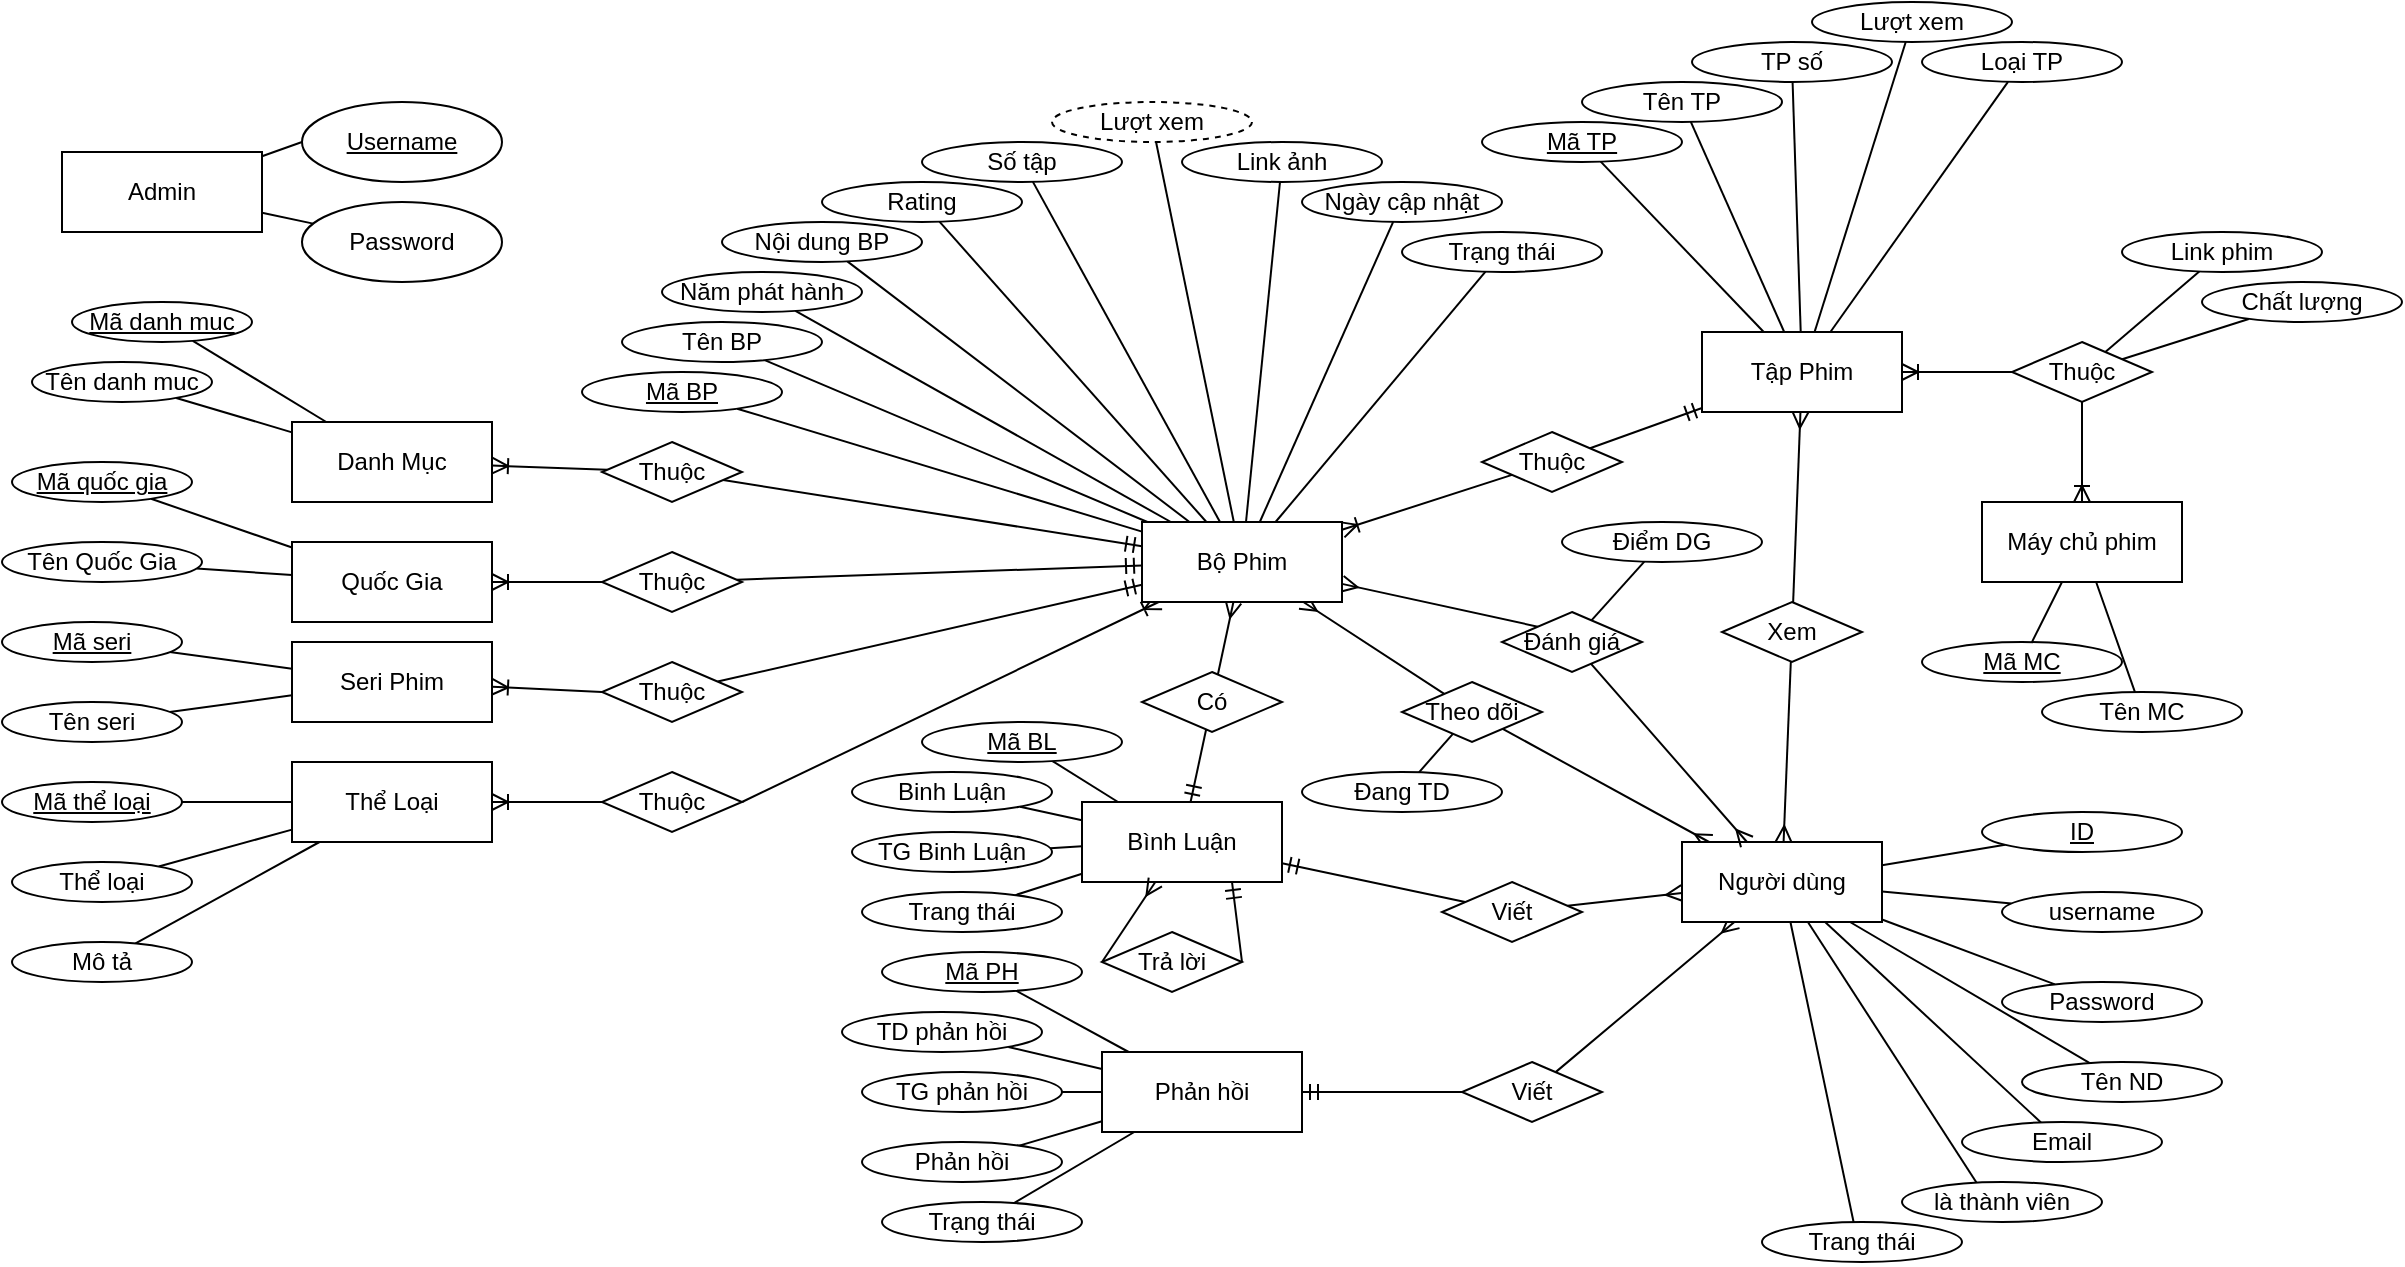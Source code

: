<mxfile version="14.5.1" type="device" pages="2"><diagram id="paGK_q7zutMnSMT88tLL" name="ERD_QLPhim"><mxGraphModel dx="1024" dy="3884" grid="1" gridSize="10" guides="1" tooltips="1" connect="1" arrows="1" fold="1" page="1" pageScale="1" pageWidth="4681" pageHeight="3300" math="0" shadow="0"><root><mxCell id="0"/><mxCell id="1" parent="0"/><mxCell id="qsG_u2oyhlJFjkE9FWIs-21" style="edgeStyle=none;rounded=0;orthogonalLoop=1;jettySize=auto;html=1;entryX=1;entryY=0.5;entryDx=0;entryDy=0;startArrow=ERoneToMany;startFill=0;endArrow=none;endFill=0;" parent="1" source="qsG_u2oyhlJFjkE9FWIs-1" target="qsG_u2oyhlJFjkE9FWIs-13" edge="1"><mxGeometry relative="1" as="geometry"/></mxCell><mxCell id="qsG_u2oyhlJFjkE9FWIs-24" style="edgeStyle=none;rounded=0;orthogonalLoop=1;jettySize=auto;html=1;startArrow=ERoneToMany;startFill=0;endArrow=none;endFill=0;" parent="1" source="qsG_u2oyhlJFjkE9FWIs-1" target="qsG_u2oyhlJFjkE9FWIs-22" edge="1"><mxGeometry relative="1" as="geometry"/></mxCell><mxCell id="qsG_u2oyhlJFjkE9FWIs-35" style="edgeStyle=none;rounded=0;orthogonalLoop=1;jettySize=auto;html=1;entryX=0.429;entryY=0.333;entryDx=0;entryDy=0;entryPerimeter=0;startArrow=ERmany;startFill=0;endArrow=none;endFill=0;" parent="1" source="qsG_u2oyhlJFjkE9FWIs-1" target="qsG_u2oyhlJFjkE9FWIs-28" edge="1"><mxGeometry relative="1" as="geometry"/></mxCell><mxCell id="qsG_u2oyhlJFjkE9FWIs-37" style="edgeStyle=none;rounded=0;orthogonalLoop=1;jettySize=auto;html=1;startArrow=ERmany;startFill=0;endArrow=none;endFill=0;" parent="1" source="qsG_u2oyhlJFjkE9FWIs-1" target="qsG_u2oyhlJFjkE9FWIs-30" edge="1"><mxGeometry relative="1" as="geometry"/></mxCell><mxCell id="qsG_u2oyhlJFjkE9FWIs-39" style="edgeStyle=none;rounded=0;orthogonalLoop=1;jettySize=auto;html=1;startArrow=ERmany;startFill=0;endArrow=none;endFill=0;" parent="1" source="qsG_u2oyhlJFjkE9FWIs-1" target="qsG_u2oyhlJFjkE9FWIs-31" edge="1"><mxGeometry relative="1" as="geometry"/></mxCell><mxCell id="qsG_u2oyhlJFjkE9FWIs-1" value="Bộ Phim" style="whiteSpace=wrap;html=1;align=center;" parent="1" vertex="1"><mxGeometry x="600" y="160" width="100" height="40" as="geometry"/></mxCell><mxCell id="qsG_u2oyhlJFjkE9FWIs-14" style="rounded=0;orthogonalLoop=1;jettySize=auto;html=1;startArrow=ERoneToMany;startFill=0;endArrow=none;endFill=0;" parent="1" source="qsG_u2oyhlJFjkE9FWIs-2" target="qsG_u2oyhlJFjkE9FWIs-10" edge="1"><mxGeometry relative="1" as="geometry"/></mxCell><mxCell id="qsG_u2oyhlJFjkE9FWIs-2" value="Danh Mục" style="whiteSpace=wrap;html=1;align=center;" parent="1" vertex="1"><mxGeometry x="175" y="110" width="100" height="40" as="geometry"/></mxCell><mxCell id="qsG_u2oyhlJFjkE9FWIs-18" style="edgeStyle=none;rounded=0;orthogonalLoop=1;jettySize=auto;html=1;entryX=0;entryY=0.5;entryDx=0;entryDy=0;endArrow=none;endFill=0;startArrow=ERoneToMany;startFill=0;" parent="1" source="qsG_u2oyhlJFjkE9FWIs-3" target="qsG_u2oyhlJFjkE9FWIs-12" edge="1"><mxGeometry relative="1" as="geometry"/></mxCell><mxCell id="qsG_u2oyhlJFjkE9FWIs-3" value="Seri Phim" style="whiteSpace=wrap;html=1;align=center;" parent="1" vertex="1"><mxGeometry x="175" y="220" width="100" height="40" as="geometry"/></mxCell><mxCell id="qsG_u2oyhlJFjkE9FWIs-16" style="edgeStyle=orthogonalEdgeStyle;rounded=0;orthogonalLoop=1;jettySize=auto;html=1;startArrow=ERoneToMany;startFill=0;endArrow=none;endFill=0;" parent="1" source="qsG_u2oyhlJFjkE9FWIs-4" target="qsG_u2oyhlJFjkE9FWIs-11" edge="1"><mxGeometry relative="1" as="geometry"/></mxCell><mxCell id="qsG_u2oyhlJFjkE9FWIs-4" value="Quốc Gia" style="whiteSpace=wrap;html=1;align=center;" parent="1" vertex="1"><mxGeometry x="175" y="170" width="100" height="40" as="geometry"/></mxCell><mxCell id="qsG_u2oyhlJFjkE9FWIs-20" style="edgeStyle=none;rounded=0;orthogonalLoop=1;jettySize=auto;html=1;startArrow=ERoneToMany;startFill=0;endArrow=none;endFill=0;" parent="1" source="qsG_u2oyhlJFjkE9FWIs-5" target="qsG_u2oyhlJFjkE9FWIs-13" edge="1"><mxGeometry relative="1" as="geometry"/></mxCell><mxCell id="qsG_u2oyhlJFjkE9FWIs-5" value="Thể Loại" style="whiteSpace=wrap;html=1;align=center;" parent="1" vertex="1"><mxGeometry x="175" y="280" width="100" height="40" as="geometry"/></mxCell><mxCell id="qsG_u2oyhlJFjkE9FWIs-26" style="edgeStyle=none;rounded=0;orthogonalLoop=1;jettySize=auto;html=1;startArrow=ERmandOne;startFill=0;endArrow=none;endFill=0;" parent="1" source="qsG_u2oyhlJFjkE9FWIs-6" target="qsG_u2oyhlJFjkE9FWIs-22" edge="1"><mxGeometry relative="1" as="geometry"/></mxCell><mxCell id="qsG_u2oyhlJFjkE9FWIs-43" style="edgeStyle=none;rounded=0;orthogonalLoop=1;jettySize=auto;html=1;startArrow=ERmany;startFill=0;endArrow=none;endFill=0;" parent="1" source="qsG_u2oyhlJFjkE9FWIs-6" target="qsG_u2oyhlJFjkE9FWIs-27" edge="1"><mxGeometry relative="1" as="geometry"/></mxCell><mxCell id="qsG_u2oyhlJFjkE9FWIs-51" style="edgeStyle=none;rounded=0;orthogonalLoop=1;jettySize=auto;html=1;startArrow=ERoneToMany;startFill=0;endArrow=none;endFill=0;" parent="1" source="qsG_u2oyhlJFjkE9FWIs-6" target="qsG_u2oyhlJFjkE9FWIs-50" edge="1"><mxGeometry relative="1" as="geometry"/></mxCell><mxCell id="qsG_u2oyhlJFjkE9FWIs-6" value="Tập Phim" style="whiteSpace=wrap;html=1;align=center;" parent="1" vertex="1"><mxGeometry x="880" y="65" width="100" height="40" as="geometry"/></mxCell><mxCell id="qsG_u2oyhlJFjkE9FWIs-40" style="edgeStyle=none;rounded=0;orthogonalLoop=1;jettySize=auto;html=1;startArrow=ERmandOne;startFill=0;endArrow=none;endFill=0;" parent="1" source="qsG_u2oyhlJFjkE9FWIs-7" target="qsG_u2oyhlJFjkE9FWIs-31" edge="1"><mxGeometry relative="1" as="geometry"/></mxCell><mxCell id="qsG_u2oyhlJFjkE9FWIs-41" style="edgeStyle=none;rounded=0;orthogonalLoop=1;jettySize=auto;html=1;startArrow=ERmandOne;startFill=0;endArrow=none;endFill=0;" parent="1" source="qsG_u2oyhlJFjkE9FWIs-7" target="qsG_u2oyhlJFjkE9FWIs-33" edge="1"><mxGeometry relative="1" as="geometry"/></mxCell><mxCell id="la-0uta222dmOzt6pPAX-45" style="edgeStyle=none;rounded=0;orthogonalLoop=1;jettySize=auto;html=1;entryX=1;entryY=0.5;entryDx=0;entryDy=0;startArrow=ERmandOne;startFill=0;endArrow=none;endFill=0;exitX=0.75;exitY=1;exitDx=0;exitDy=0;" parent="1" source="qsG_u2oyhlJFjkE9FWIs-7" target="la-0uta222dmOzt6pPAX-44" edge="1"><mxGeometry relative="1" as="geometry"/></mxCell><mxCell id="qsG_u2oyhlJFjkE9FWIs-7" value="Bình Luận" style="whiteSpace=wrap;html=1;align=center;" parent="1" vertex="1"><mxGeometry x="570" y="300" width="100" height="40" as="geometry"/></mxCell><mxCell id="qsG_u2oyhlJFjkE9FWIs-38" style="edgeStyle=none;rounded=0;orthogonalLoop=1;jettySize=auto;html=1;startArrow=ERmany;startFill=0;endArrow=none;endFill=0;" parent="1" source="qsG_u2oyhlJFjkE9FWIs-8" target="qsG_u2oyhlJFjkE9FWIs-30" edge="1"><mxGeometry relative="1" as="geometry"/></mxCell><mxCell id="qsG_u2oyhlJFjkE9FWIs-42" style="edgeStyle=none;rounded=0;orthogonalLoop=1;jettySize=auto;html=1;startArrow=ERmany;startFill=0;endArrow=none;endFill=0;" parent="1" source="qsG_u2oyhlJFjkE9FWIs-8" target="qsG_u2oyhlJFjkE9FWIs-33" edge="1"><mxGeometry relative="1" as="geometry"/></mxCell><mxCell id="qsG_u2oyhlJFjkE9FWIs-44" style="edgeStyle=none;rounded=0;orthogonalLoop=1;jettySize=auto;html=1;startArrow=ERmany;startFill=0;endArrow=none;endFill=0;" parent="1" source="qsG_u2oyhlJFjkE9FWIs-8" target="qsG_u2oyhlJFjkE9FWIs-27" edge="1"><mxGeometry relative="1" as="geometry"/></mxCell><mxCell id="qsG_u2oyhlJFjkE9FWIs-46" style="edgeStyle=none;rounded=0;orthogonalLoop=1;jettySize=auto;html=1;startArrow=ERmany;startFill=0;endArrow=none;endFill=0;" parent="1" source="qsG_u2oyhlJFjkE9FWIs-8" target="qsG_u2oyhlJFjkE9FWIs-34" edge="1"><mxGeometry relative="1" as="geometry"/></mxCell><mxCell id="la-0uta222dmOzt6pPAX-51" style="edgeStyle=none;rounded=0;orthogonalLoop=1;jettySize=auto;html=1;startArrow=none;startFill=0;endArrow=none;endFill=0;" parent="1" source="qsG_u2oyhlJFjkE9FWIs-8" target="la-0uta222dmOzt6pPAX-28" edge="1"><mxGeometry relative="1" as="geometry"/></mxCell><mxCell id="la-0uta222dmOzt6pPAX-52" style="edgeStyle=none;rounded=0;orthogonalLoop=1;jettySize=auto;html=1;startArrow=none;startFill=0;endArrow=none;endFill=0;" parent="1" source="qsG_u2oyhlJFjkE9FWIs-8" target="la-0uta222dmOzt6pPAX-29" edge="1"><mxGeometry relative="1" as="geometry"/></mxCell><mxCell id="la-0uta222dmOzt6pPAX-53" style="edgeStyle=none;rounded=0;orthogonalLoop=1;jettySize=auto;html=1;startArrow=none;startFill=0;endArrow=none;endFill=0;" parent="1" source="qsG_u2oyhlJFjkE9FWIs-8" target="la-0uta222dmOzt6pPAX-30" edge="1"><mxGeometry relative="1" as="geometry"/></mxCell><mxCell id="la-0uta222dmOzt6pPAX-54" style="edgeStyle=none;rounded=0;orthogonalLoop=1;jettySize=auto;html=1;startArrow=none;startFill=0;endArrow=none;endFill=0;" parent="1" source="qsG_u2oyhlJFjkE9FWIs-8" target="la-0uta222dmOzt6pPAX-31" edge="1"><mxGeometry relative="1" as="geometry"/></mxCell><mxCell id="la-0uta222dmOzt6pPAX-55" style="edgeStyle=none;rounded=0;orthogonalLoop=1;jettySize=auto;html=1;startArrow=none;startFill=0;endArrow=none;endFill=0;" parent="1" source="qsG_u2oyhlJFjkE9FWIs-8" target="la-0uta222dmOzt6pPAX-50" edge="1"><mxGeometry relative="1" as="geometry"/></mxCell><mxCell id="G12XbNqysttbor9E1mR5-10" style="edgeStyle=none;rounded=0;orthogonalLoop=1;jettySize=auto;html=1;entryX=0.5;entryY=1;entryDx=0;entryDy=0;endArrow=none;endFill=0;" parent="1" source="qsG_u2oyhlJFjkE9FWIs-8" target="G12XbNqysttbor9E1mR5-9" edge="1"><mxGeometry relative="1" as="geometry"/></mxCell><mxCell id="G12XbNqysttbor9E1mR5-20" style="edgeStyle=none;rounded=0;orthogonalLoop=1;jettySize=auto;html=1;entryX=0.5;entryY=1;entryDx=0;entryDy=0;endArrow=none;endFill=0;" parent="1" source="qsG_u2oyhlJFjkE9FWIs-8" target="G12XbNqysttbor9E1mR5-19" edge="1"><mxGeometry relative="1" as="geometry"/></mxCell><mxCell id="qsG_u2oyhlJFjkE9FWIs-8" value="Người dùng" style="whiteSpace=wrap;html=1;align=center;" parent="1" vertex="1"><mxGeometry x="870" y="320" width="100" height="40" as="geometry"/></mxCell><mxCell id="qsG_u2oyhlJFjkE9FWIs-47" style="edgeStyle=none;rounded=0;orthogonalLoop=1;jettySize=auto;html=1;startArrow=ERmandOne;startFill=0;endArrow=none;endFill=0;" parent="1" source="qsG_u2oyhlJFjkE9FWIs-9" target="qsG_u2oyhlJFjkE9FWIs-34" edge="1"><mxGeometry relative="1" as="geometry"/></mxCell><mxCell id="qsG_u2oyhlJFjkE9FWIs-9" value="Phản hồi" style="whiteSpace=wrap;html=1;align=center;" parent="1" vertex="1"><mxGeometry x="580" y="425" width="100" height="40" as="geometry"/></mxCell><mxCell id="qsG_u2oyhlJFjkE9FWIs-15" style="rounded=0;orthogonalLoop=1;jettySize=auto;html=1;startArrow=none;startFill=0;endArrow=ERmandOne;endFill=0;" parent="1" source="qsG_u2oyhlJFjkE9FWIs-10" target="qsG_u2oyhlJFjkE9FWIs-1" edge="1"><mxGeometry relative="1" as="geometry"/></mxCell><mxCell id="qsG_u2oyhlJFjkE9FWIs-10" value="Thuộc" style="shape=rhombus;perimeter=rhombusPerimeter;whiteSpace=wrap;html=1;align=center;" parent="1" vertex="1"><mxGeometry x="330" y="120" width="70" height="30" as="geometry"/></mxCell><mxCell id="qsG_u2oyhlJFjkE9FWIs-17" style="rounded=0;orthogonalLoop=1;jettySize=auto;html=1;endArrow=ERmandOne;endFill=0;" parent="1" source="qsG_u2oyhlJFjkE9FWIs-11" target="qsG_u2oyhlJFjkE9FWIs-1" edge="1"><mxGeometry relative="1" as="geometry"/></mxCell><mxCell id="qsG_u2oyhlJFjkE9FWIs-11" value="Thuộc" style="shape=rhombus;perimeter=rhombusPerimeter;whiteSpace=wrap;html=1;align=center;" parent="1" vertex="1"><mxGeometry x="330" y="175" width="70" height="30" as="geometry"/></mxCell><mxCell id="qsG_u2oyhlJFjkE9FWIs-19" style="edgeStyle=none;rounded=0;orthogonalLoop=1;jettySize=auto;html=1;endArrow=ERmandOne;endFill=0;" parent="1" source="qsG_u2oyhlJFjkE9FWIs-12" target="qsG_u2oyhlJFjkE9FWIs-1" edge="1"><mxGeometry relative="1" as="geometry"/></mxCell><mxCell id="qsG_u2oyhlJFjkE9FWIs-12" value="Thuộc" style="shape=rhombus;perimeter=rhombusPerimeter;whiteSpace=wrap;html=1;align=center;" parent="1" vertex="1"><mxGeometry x="330" y="230" width="70" height="30" as="geometry"/></mxCell><mxCell id="qsG_u2oyhlJFjkE9FWIs-13" value="Thuộc" style="shape=rhombus;perimeter=rhombusPerimeter;whiteSpace=wrap;html=1;align=center;" parent="1" vertex="1"><mxGeometry x="330" y="285" width="70" height="30" as="geometry"/></mxCell><mxCell id="qsG_u2oyhlJFjkE9FWIs-22" value="Thuộc" style="shape=rhombus;perimeter=rhombusPerimeter;whiteSpace=wrap;html=1;align=center;" parent="1" vertex="1"><mxGeometry x="770" y="115" width="70" height="30" as="geometry"/></mxCell><mxCell id="qsG_u2oyhlJFjkE9FWIs-23" style="edgeStyle=none;rounded=0;orthogonalLoop=1;jettySize=auto;html=1;entryX=0;entryY=0;entryDx=0;entryDy=0;startArrow=ERoneToMany;startFill=0;endArrow=none;endFill=0;" parent="1" source="qsG_u2oyhlJFjkE9FWIs-22" target="qsG_u2oyhlJFjkE9FWIs-22" edge="1"><mxGeometry relative="1" as="geometry"/></mxCell><mxCell id="qsG_u2oyhlJFjkE9FWIs-25" style="edgeStyle=none;rounded=0;orthogonalLoop=1;jettySize=auto;html=1;entryX=1;entryY=0.5;entryDx=0;entryDy=0;startArrow=ERoneToMany;startFill=0;endArrow=none;endFill=0;" parent="1" source="qsG_u2oyhlJFjkE9FWIs-22" target="qsG_u2oyhlJFjkE9FWIs-22" edge="1"><mxGeometry relative="1" as="geometry"/></mxCell><mxCell id="qsG_u2oyhlJFjkE9FWIs-27" value="Xem" style="shape=rhombus;perimeter=rhombusPerimeter;whiteSpace=wrap;html=1;align=center;" parent="1" vertex="1"><mxGeometry x="890" y="200" width="70" height="30" as="geometry"/></mxCell><mxCell id="la-0uta222dmOzt6pPAX-19" style="edgeStyle=none;rounded=0;orthogonalLoop=1;jettySize=auto;html=1;endArrow=ERmany;endFill=0;startArrow=none;startFill=0;" parent="1" source="qsG_u2oyhlJFjkE9FWIs-28" target="qsG_u2oyhlJFjkE9FWIs-8" edge="1"><mxGeometry relative="1" as="geometry"/></mxCell><mxCell id="qsG_u2oyhlJFjkE9FWIs-28" value="Đánh giá" style="shape=rhombus;perimeter=rhombusPerimeter;whiteSpace=wrap;html=1;align=center;" parent="1" vertex="1"><mxGeometry x="780" y="205" width="70" height="30" as="geometry"/></mxCell><mxCell id="qsG_u2oyhlJFjkE9FWIs-30" value="Theo dõi" style="shape=rhombus;perimeter=rhombusPerimeter;whiteSpace=wrap;html=1;align=center;" parent="1" vertex="1"><mxGeometry x="730" y="240" width="70" height="30" as="geometry"/></mxCell><mxCell id="qsG_u2oyhlJFjkE9FWIs-31" value="Có" style="shape=rhombus;perimeter=rhombusPerimeter;whiteSpace=wrap;html=1;align=center;" parent="1" vertex="1"><mxGeometry x="600" y="235" width="70" height="30" as="geometry"/></mxCell><mxCell id="qsG_u2oyhlJFjkE9FWIs-33" value="Viết" style="shape=rhombus;perimeter=rhombusPerimeter;whiteSpace=wrap;html=1;align=center;" parent="1" vertex="1"><mxGeometry x="750" y="340" width="70" height="30" as="geometry"/></mxCell><mxCell id="qsG_u2oyhlJFjkE9FWIs-34" value="Viết" style="shape=rhombus;perimeter=rhombusPerimeter;whiteSpace=wrap;html=1;align=center;" parent="1" vertex="1"><mxGeometry x="760" y="430" width="70" height="30" as="geometry"/></mxCell><mxCell id="la-0uta222dmOzt6pPAX-1" style="rounded=0;orthogonalLoop=1;jettySize=auto;html=1;endArrow=none;endFill=0;" parent="1" source="qsG_u2oyhlJFjkE9FWIs-48" target="qsG_u2oyhlJFjkE9FWIs-2" edge="1"><mxGeometry relative="1" as="geometry"/></mxCell><mxCell id="qsG_u2oyhlJFjkE9FWIs-48" value="Mã danh muc" style="ellipse;whiteSpace=wrap;html=1;align=center;fontStyle=4" parent="1" vertex="1"><mxGeometry x="65" y="50" width="90" height="20" as="geometry"/></mxCell><mxCell id="qsG_u2oyhlJFjkE9FWIs-52" style="edgeStyle=none;rounded=0;orthogonalLoop=1;jettySize=auto;html=1;startArrow=ERoneToMany;startFill=0;endArrow=none;endFill=0;" parent="1" source="qsG_u2oyhlJFjkE9FWIs-49" target="qsG_u2oyhlJFjkE9FWIs-50" edge="1"><mxGeometry relative="1" as="geometry"/></mxCell><mxCell id="la-0uta222dmOzt6pPAX-59" style="edgeStyle=none;rounded=0;orthogonalLoop=1;jettySize=auto;html=1;startArrow=none;startFill=0;endArrow=none;endFill=0;" parent="1" source="qsG_u2oyhlJFjkE9FWIs-49" target="la-0uta222dmOzt6pPAX-35" edge="1"><mxGeometry relative="1" as="geometry"/></mxCell><mxCell id="la-0uta222dmOzt6pPAX-60" style="edgeStyle=none;rounded=0;orthogonalLoop=1;jettySize=auto;html=1;startArrow=none;startFill=0;endArrow=none;endFill=0;" parent="1" source="qsG_u2oyhlJFjkE9FWIs-49" target="la-0uta222dmOzt6pPAX-36" edge="1"><mxGeometry relative="1" as="geometry"/></mxCell><mxCell id="qsG_u2oyhlJFjkE9FWIs-49" value="Máy chủ phim" style="whiteSpace=wrap;html=1;align=center;" parent="1" vertex="1"><mxGeometry x="1020" y="150" width="100" height="40" as="geometry"/></mxCell><mxCell id="la-0uta222dmOzt6pPAX-57" style="edgeStyle=none;rounded=0;orthogonalLoop=1;jettySize=auto;html=1;startArrow=none;startFill=0;endArrow=none;endFill=0;" parent="1" source="qsG_u2oyhlJFjkE9FWIs-50" target="la-0uta222dmOzt6pPAX-56" edge="1"><mxGeometry relative="1" as="geometry"/></mxCell><mxCell id="la-0uta222dmOzt6pPAX-58" style="edgeStyle=none;rounded=0;orthogonalLoop=1;jettySize=auto;html=1;startArrow=none;startFill=0;endArrow=none;endFill=0;" parent="1" source="qsG_u2oyhlJFjkE9FWIs-50" target="la-0uta222dmOzt6pPAX-37" edge="1"><mxGeometry relative="1" as="geometry"/></mxCell><mxCell id="qsG_u2oyhlJFjkE9FWIs-50" value="Thuộc" style="shape=rhombus;perimeter=rhombusPerimeter;whiteSpace=wrap;html=1;align=center;" parent="1" vertex="1"><mxGeometry x="1035" y="70" width="70" height="30" as="geometry"/></mxCell><mxCell id="la-0uta222dmOzt6pPAX-3" style="edgeStyle=none;rounded=0;orthogonalLoop=1;jettySize=auto;html=1;endArrow=none;endFill=0;" parent="1" source="la-0uta222dmOzt6pPAX-2" target="qsG_u2oyhlJFjkE9FWIs-2" edge="1"><mxGeometry relative="1" as="geometry"/></mxCell><mxCell id="la-0uta222dmOzt6pPAX-2" value="Tên danh muc" style="ellipse;whiteSpace=wrap;html=1;align=center;" parent="1" vertex="1"><mxGeometry x="45" y="80" width="90" height="20" as="geometry"/></mxCell><mxCell id="la-0uta222dmOzt6pPAX-5" style="edgeStyle=none;rounded=0;orthogonalLoop=1;jettySize=auto;html=1;endArrow=none;endFill=0;" parent="1" source="la-0uta222dmOzt6pPAX-4" target="qsG_u2oyhlJFjkE9FWIs-4" edge="1"><mxGeometry relative="1" as="geometry"/></mxCell><mxCell id="la-0uta222dmOzt6pPAX-4" value="Mã quốc gia" style="ellipse;whiteSpace=wrap;html=1;align=center;fontStyle=4" parent="1" vertex="1"><mxGeometry x="35" y="130" width="90" height="20" as="geometry"/></mxCell><mxCell id="la-0uta222dmOzt6pPAX-8" style="edgeStyle=none;rounded=0;orthogonalLoop=1;jettySize=auto;html=1;endArrow=none;endFill=0;" parent="1" source="la-0uta222dmOzt6pPAX-7" target="qsG_u2oyhlJFjkE9FWIs-4" edge="1"><mxGeometry relative="1" as="geometry"/></mxCell><mxCell id="la-0uta222dmOzt6pPAX-7" value="Tên Quốc Gia" style="ellipse;whiteSpace=wrap;html=1;align=center;" parent="1" vertex="1"><mxGeometry x="30" y="170" width="100" height="20" as="geometry"/></mxCell><mxCell id="la-0uta222dmOzt6pPAX-10" style="edgeStyle=none;rounded=0;orthogonalLoop=1;jettySize=auto;html=1;endArrow=none;endFill=0;" parent="1" source="la-0uta222dmOzt6pPAX-9" target="qsG_u2oyhlJFjkE9FWIs-3" edge="1"><mxGeometry relative="1" as="geometry"/></mxCell><mxCell id="la-0uta222dmOzt6pPAX-9" value="Mã seri" style="ellipse;whiteSpace=wrap;html=1;align=center;fontStyle=4" parent="1" vertex="1"><mxGeometry x="30" y="210" width="90" height="20" as="geometry"/></mxCell><mxCell id="la-0uta222dmOzt6pPAX-12" style="edgeStyle=none;rounded=0;orthogonalLoop=1;jettySize=auto;html=1;endArrow=none;endFill=0;" parent="1" source="la-0uta222dmOzt6pPAX-11" target="qsG_u2oyhlJFjkE9FWIs-3" edge="1"><mxGeometry relative="1" as="geometry"/></mxCell><mxCell id="la-0uta222dmOzt6pPAX-11" value="Tên seri" style="ellipse;whiteSpace=wrap;html=1;align=center;" parent="1" vertex="1"><mxGeometry x="30" y="250" width="90" height="20" as="geometry"/></mxCell><mxCell id="la-0uta222dmOzt6pPAX-14" style="edgeStyle=none;rounded=0;orthogonalLoop=1;jettySize=auto;html=1;endArrow=none;endFill=0;" parent="1" source="la-0uta222dmOzt6pPAX-13" target="qsG_u2oyhlJFjkE9FWIs-5" edge="1"><mxGeometry relative="1" as="geometry"/></mxCell><mxCell id="la-0uta222dmOzt6pPAX-13" value="Mã thể loại" style="ellipse;whiteSpace=wrap;html=1;align=center;fontStyle=4" parent="1" vertex="1"><mxGeometry x="30" y="290" width="90" height="20" as="geometry"/></mxCell><mxCell id="la-0uta222dmOzt6pPAX-17" style="edgeStyle=none;rounded=0;orthogonalLoop=1;jettySize=auto;html=1;endArrow=none;endFill=0;" parent="1" source="la-0uta222dmOzt6pPAX-15" target="qsG_u2oyhlJFjkE9FWIs-5" edge="1"><mxGeometry relative="1" as="geometry"/></mxCell><mxCell id="la-0uta222dmOzt6pPAX-15" value="Thể loại" style="ellipse;whiteSpace=wrap;html=1;align=center;" parent="1" vertex="1"><mxGeometry x="35" y="330" width="90" height="20" as="geometry"/></mxCell><mxCell id="la-0uta222dmOzt6pPAX-18" style="edgeStyle=none;rounded=0;orthogonalLoop=1;jettySize=auto;html=1;endArrow=none;endFill=0;" parent="1" source="la-0uta222dmOzt6pPAX-16" target="qsG_u2oyhlJFjkE9FWIs-5" edge="1"><mxGeometry relative="1" as="geometry"/></mxCell><mxCell id="la-0uta222dmOzt6pPAX-16" value="Mô tả" style="ellipse;whiteSpace=wrap;html=1;align=center;" parent="1" vertex="1"><mxGeometry x="35" y="370" width="90" height="20" as="geometry"/></mxCell><mxCell id="la-0uta222dmOzt6pPAX-21" style="edgeStyle=none;rounded=0;orthogonalLoop=1;jettySize=auto;html=1;startArrow=none;startFill=0;endArrow=none;endFill=0;" parent="1" source="la-0uta222dmOzt6pPAX-20" target="qsG_u2oyhlJFjkE9FWIs-28" edge="1"><mxGeometry relative="1" as="geometry"/></mxCell><mxCell id="la-0uta222dmOzt6pPAX-20" value="Điểm DG" style="ellipse;whiteSpace=wrap;html=1;align=center;" parent="1" vertex="1"><mxGeometry x="810" y="160" width="100" height="20" as="geometry"/></mxCell><mxCell id="la-0uta222dmOzt6pPAX-23" style="edgeStyle=none;rounded=0;orthogonalLoop=1;jettySize=auto;html=1;startArrow=none;startFill=0;endArrow=none;endFill=0;" parent="1" source="la-0uta222dmOzt6pPAX-22" target="qsG_u2oyhlJFjkE9FWIs-30" edge="1"><mxGeometry relative="1" as="geometry"/></mxCell><mxCell id="la-0uta222dmOzt6pPAX-22" value="Đang TD" style="ellipse;whiteSpace=wrap;html=1;align=center;" parent="1" vertex="1"><mxGeometry x="680" y="285" width="100" height="20" as="geometry"/></mxCell><mxCell id="la-0uta222dmOzt6pPAX-42" style="edgeStyle=none;rounded=0;orthogonalLoop=1;jettySize=auto;html=1;startArrow=none;startFill=0;endArrow=none;endFill=0;" parent="1" source="la-0uta222dmOzt6pPAX-24" target="qsG_u2oyhlJFjkE9FWIs-7" edge="1"><mxGeometry relative="1" as="geometry"/></mxCell><mxCell id="la-0uta222dmOzt6pPAX-24" value="Mã BL" style="ellipse;whiteSpace=wrap;html=1;align=center;fontStyle=4" parent="1" vertex="1"><mxGeometry x="490" y="260" width="100" height="20" as="geometry"/></mxCell><mxCell id="la-0uta222dmOzt6pPAX-43" style="edgeStyle=none;rounded=0;orthogonalLoop=1;jettySize=auto;html=1;startArrow=none;startFill=0;endArrow=none;endFill=0;" parent="1" source="la-0uta222dmOzt6pPAX-25" target="qsG_u2oyhlJFjkE9FWIs-7" edge="1"><mxGeometry relative="1" as="geometry"/></mxCell><mxCell id="la-0uta222dmOzt6pPAX-25" value="Binh Luận" style="ellipse;whiteSpace=wrap;html=1;align=center;" parent="1" vertex="1"><mxGeometry x="455" y="285" width="100" height="20" as="geometry"/></mxCell><mxCell id="la-0uta222dmOzt6pPAX-48" style="edgeStyle=none;rounded=0;orthogonalLoop=1;jettySize=auto;html=1;startArrow=none;startFill=0;endArrow=none;endFill=0;" parent="1" source="la-0uta222dmOzt6pPAX-26" target="qsG_u2oyhlJFjkE9FWIs-9" edge="1"><mxGeometry relative="1" as="geometry"/></mxCell><mxCell id="la-0uta222dmOzt6pPAX-26" value="Mã PH" style="ellipse;whiteSpace=wrap;html=1;align=center;fontStyle=4" parent="1" vertex="1"><mxGeometry x="470" y="375" width="100" height="20" as="geometry"/></mxCell><mxCell id="la-0uta222dmOzt6pPAX-49" style="edgeStyle=none;rounded=0;orthogonalLoop=1;jettySize=auto;html=1;startArrow=none;startFill=0;endArrow=none;endFill=0;" parent="1" source="la-0uta222dmOzt6pPAX-27" target="qsG_u2oyhlJFjkE9FWIs-9" edge="1"><mxGeometry relative="1" as="geometry"/></mxCell><mxCell id="la-0uta222dmOzt6pPAX-27" value="Phản hồi" style="ellipse;whiteSpace=wrap;html=1;align=center;" parent="1" vertex="1"><mxGeometry x="460" y="470" width="100" height="20" as="geometry"/></mxCell><mxCell id="la-0uta222dmOzt6pPAX-28" value="ID" style="ellipse;whiteSpace=wrap;html=1;align=center;fontStyle=4" parent="1" vertex="1"><mxGeometry x="1020" y="305" width="100" height="20" as="geometry"/></mxCell><mxCell id="la-0uta222dmOzt6pPAX-29" value="username" style="ellipse;whiteSpace=wrap;html=1;align=center;" parent="1" vertex="1"><mxGeometry x="1030" y="345" width="100" height="20" as="geometry"/></mxCell><mxCell id="la-0uta222dmOzt6pPAX-30" value="Password" style="ellipse;whiteSpace=wrap;html=1;align=center;" parent="1" vertex="1"><mxGeometry x="1030" y="390" width="100" height="20" as="geometry"/></mxCell><mxCell id="la-0uta222dmOzt6pPAX-31" value="Tên ND" style="ellipse;whiteSpace=wrap;html=1;align=center;" parent="1" vertex="1"><mxGeometry x="1040" y="430" width="100" height="20" as="geometry"/></mxCell><mxCell id="la-0uta222dmOzt6pPAX-61" style="edgeStyle=none;rounded=0;orthogonalLoop=1;jettySize=auto;html=1;startArrow=none;startFill=0;endArrow=none;endFill=0;" parent="1" source="la-0uta222dmOzt6pPAX-32" target="qsG_u2oyhlJFjkE9FWIs-6" edge="1"><mxGeometry relative="1" as="geometry"/></mxCell><mxCell id="la-0uta222dmOzt6pPAX-32" value="Mã TP" style="ellipse;whiteSpace=wrap;html=1;align=center;fontStyle=4" parent="1" vertex="1"><mxGeometry x="770" y="-40" width="100" height="20" as="geometry"/></mxCell><mxCell id="la-0uta222dmOzt6pPAX-62" style="edgeStyle=none;rounded=0;orthogonalLoop=1;jettySize=auto;html=1;startArrow=none;startFill=0;endArrow=none;endFill=0;" parent="1" source="la-0uta222dmOzt6pPAX-33" target="qsG_u2oyhlJFjkE9FWIs-6" edge="1"><mxGeometry relative="1" as="geometry"/></mxCell><mxCell id="la-0uta222dmOzt6pPAX-33" value="Tên TP" style="ellipse;whiteSpace=wrap;html=1;align=center;" parent="1" vertex="1"><mxGeometry x="820" y="-60" width="100" height="20" as="geometry"/></mxCell><mxCell id="la-0uta222dmOzt6pPAX-63" style="edgeStyle=none;rounded=0;orthogonalLoop=1;jettySize=auto;html=1;startArrow=none;startFill=0;endArrow=none;endFill=0;" parent="1" source="la-0uta222dmOzt6pPAX-34" target="qsG_u2oyhlJFjkE9FWIs-6" edge="1"><mxGeometry relative="1" as="geometry"/></mxCell><mxCell id="la-0uta222dmOzt6pPAX-34" value="TP số" style="ellipse;whiteSpace=wrap;html=1;align=center;" parent="1" vertex="1"><mxGeometry x="875" y="-80" width="100" height="20" as="geometry"/></mxCell><mxCell id="la-0uta222dmOzt6pPAX-35" value="Mã MC" style="ellipse;whiteSpace=wrap;html=1;align=center;fontStyle=4" parent="1" vertex="1"><mxGeometry x="990" y="220" width="100" height="20" as="geometry"/></mxCell><mxCell id="la-0uta222dmOzt6pPAX-36" value="Tên MC" style="ellipse;whiteSpace=wrap;html=1;align=center;" parent="1" vertex="1"><mxGeometry x="1050" y="245" width="100" height="20" as="geometry"/></mxCell><mxCell id="la-0uta222dmOzt6pPAX-37" value="Link phim" style="ellipse;whiteSpace=wrap;html=1;align=center;" parent="1" vertex="1"><mxGeometry x="1090" y="15" width="100" height="20" as="geometry"/></mxCell><mxCell id="la-0uta222dmOzt6pPAX-66" style="edgeStyle=none;rounded=0;orthogonalLoop=1;jettySize=auto;html=1;startArrow=none;startFill=0;endArrow=none;endFill=0;" parent="1" source="la-0uta222dmOzt6pPAX-38" target="qsG_u2oyhlJFjkE9FWIs-1" edge="1"><mxGeometry relative="1" as="geometry"/></mxCell><mxCell id="la-0uta222dmOzt6pPAX-38" value="Năm phát hành" style="ellipse;whiteSpace=wrap;html=1;align=center;" parent="1" vertex="1"><mxGeometry x="360" y="35" width="100" height="20" as="geometry"/></mxCell><mxCell id="la-0uta222dmOzt6pPAX-65" style="edgeStyle=none;rounded=0;orthogonalLoop=1;jettySize=auto;html=1;startArrow=none;startFill=0;endArrow=none;endFill=0;" parent="1" source="la-0uta222dmOzt6pPAX-39" target="qsG_u2oyhlJFjkE9FWIs-1" edge="1"><mxGeometry relative="1" as="geometry"/></mxCell><mxCell id="la-0uta222dmOzt6pPAX-39" value="Tên BP" style="ellipse;whiteSpace=wrap;html=1;align=center;" parent="1" vertex="1"><mxGeometry x="340" y="60" width="100" height="20" as="geometry"/></mxCell><mxCell id="la-0uta222dmOzt6pPAX-67" style="edgeStyle=none;rounded=0;orthogonalLoop=1;jettySize=auto;html=1;startArrow=none;startFill=0;endArrow=none;endFill=0;" parent="1" source="la-0uta222dmOzt6pPAX-40" target="qsG_u2oyhlJFjkE9FWIs-1" edge="1"><mxGeometry relative="1" as="geometry"/></mxCell><mxCell id="la-0uta222dmOzt6pPAX-40" value="Nội dung BP" style="ellipse;whiteSpace=wrap;html=1;align=center;" parent="1" vertex="1"><mxGeometry x="390" y="10" width="100" height="20" as="geometry"/></mxCell><mxCell id="la-0uta222dmOzt6pPAX-64" style="edgeStyle=none;rounded=0;orthogonalLoop=1;jettySize=auto;html=1;startArrow=none;startFill=0;endArrow=none;endFill=0;" parent="1" source="la-0uta222dmOzt6pPAX-41" target="qsG_u2oyhlJFjkE9FWIs-1" edge="1"><mxGeometry relative="1" as="geometry"/></mxCell><mxCell id="la-0uta222dmOzt6pPAX-41" value="Mã BP" style="ellipse;whiteSpace=wrap;html=1;align=center;fontStyle=4" parent="1" vertex="1"><mxGeometry x="320" y="85" width="100" height="20" as="geometry"/></mxCell><mxCell id="la-0uta222dmOzt6pPAX-47" style="edgeStyle=none;rounded=0;orthogonalLoop=1;jettySize=auto;html=1;exitX=0;exitY=0.5;exitDx=0;exitDy=0;startArrow=none;startFill=0;endArrow=ERmany;endFill=0;" parent="1" source="la-0uta222dmOzt6pPAX-44" target="qsG_u2oyhlJFjkE9FWIs-7" edge="1"><mxGeometry relative="1" as="geometry"/></mxCell><mxCell id="la-0uta222dmOzt6pPAX-44" value="Trả lời" style="shape=rhombus;perimeter=rhombusPerimeter;whiteSpace=wrap;html=1;align=center;" parent="1" vertex="1"><mxGeometry x="580" y="365" width="70" height="30" as="geometry"/></mxCell><mxCell id="la-0uta222dmOzt6pPAX-50" value="Email" style="ellipse;whiteSpace=wrap;html=1;align=center;" parent="1" vertex="1"><mxGeometry x="1010" y="460" width="100" height="20" as="geometry"/></mxCell><mxCell id="la-0uta222dmOzt6pPAX-56" value="Chất lượng" style="ellipse;whiteSpace=wrap;html=1;align=center;" parent="1" vertex="1"><mxGeometry x="1130" y="40" width="100" height="20" as="geometry"/></mxCell><mxCell id="la-0uta222dmOzt6pPAX-69" style="edgeStyle=none;rounded=0;orthogonalLoop=1;jettySize=auto;html=1;startArrow=none;startFill=0;endArrow=none;endFill=0;" parent="1" source="la-0uta222dmOzt6pPAX-68" target="qsG_u2oyhlJFjkE9FWIs-1" edge="1"><mxGeometry relative="1" as="geometry"/></mxCell><mxCell id="la-0uta222dmOzt6pPAX-68" value="Rating" style="ellipse;whiteSpace=wrap;html=1;align=center;" parent="1" vertex="1"><mxGeometry x="440" y="-10" width="100" height="20" as="geometry"/></mxCell><mxCell id="la-0uta222dmOzt6pPAX-71" style="edgeStyle=none;rounded=0;orthogonalLoop=1;jettySize=auto;html=1;startArrow=none;startFill=0;endArrow=none;endFill=0;" parent="1" source="la-0uta222dmOzt6pPAX-70" target="qsG_u2oyhlJFjkE9FWIs-1" edge="1"><mxGeometry relative="1" as="geometry"/></mxCell><mxCell id="la-0uta222dmOzt6pPAX-70" value="Số tập" style="ellipse;whiteSpace=wrap;html=1;align=center;" parent="1" vertex="1"><mxGeometry x="490" y="-30" width="100" height="20" as="geometry"/></mxCell><mxCell id="la-0uta222dmOzt6pPAX-73" style="edgeStyle=none;rounded=0;orthogonalLoop=1;jettySize=auto;html=1;startArrow=none;startFill=0;endArrow=none;endFill=0;" parent="1" source="la-0uta222dmOzt6pPAX-72" target="qsG_u2oyhlJFjkE9FWIs-1" edge="1"><mxGeometry relative="1" as="geometry"/></mxCell><mxCell id="la-0uta222dmOzt6pPAX-72" value="Link&amp;nbsp;ảnh" style="ellipse;whiteSpace=wrap;html=1;align=center;" parent="1" vertex="1"><mxGeometry x="620" y="-30" width="100" height="20" as="geometry"/></mxCell><mxCell id="la-0uta222dmOzt6pPAX-76" style="edgeStyle=none;rounded=0;orthogonalLoop=1;jettySize=auto;html=1;startArrow=none;startFill=0;endArrow=none;endFill=0;" parent="1" source="la-0uta222dmOzt6pPAX-75" target="qsG_u2oyhlJFjkE9FWIs-1" edge="1"><mxGeometry relative="1" as="geometry"/></mxCell><mxCell id="la-0uta222dmOzt6pPAX-75" value="Ngày cập nhật" style="ellipse;whiteSpace=wrap;html=1;align=center;" parent="1" vertex="1"><mxGeometry x="680" y="-10" width="100" height="20" as="geometry"/></mxCell><mxCell id="la-0uta222dmOzt6pPAX-78" style="edgeStyle=none;rounded=0;orthogonalLoop=1;jettySize=auto;html=1;startArrow=none;startFill=0;endArrow=none;endFill=0;" parent="1" source="la-0uta222dmOzt6pPAX-77" target="qsG_u2oyhlJFjkE9FWIs-1" edge="1"><mxGeometry relative="1" as="geometry"/></mxCell><mxCell id="la-0uta222dmOzt6pPAX-77" value="Trạng thái" style="ellipse;whiteSpace=wrap;html=1;align=center;" parent="1" vertex="1"><mxGeometry x="730" y="15" width="100" height="20" as="geometry"/></mxCell><mxCell id="la-0uta222dmOzt6pPAX-81" style="edgeStyle=none;rounded=0;orthogonalLoop=1;jettySize=auto;html=1;startArrow=none;startFill=0;endArrow=none;endFill=0;" parent="1" source="la-0uta222dmOzt6pPAX-80" target="qsG_u2oyhlJFjkE9FWIs-1" edge="1"><mxGeometry relative="1" as="geometry"/></mxCell><mxCell id="la-0uta222dmOzt6pPAX-80" value="Lượt xem" style="ellipse;whiteSpace=wrap;html=1;align=center;dashed=1;" parent="1" vertex="1"><mxGeometry x="555" y="-50" width="100" height="20" as="geometry"/></mxCell><mxCell id="la-0uta222dmOzt6pPAX-83" style="edgeStyle=none;rounded=0;orthogonalLoop=1;jettySize=auto;html=1;startArrow=none;startFill=0;endArrow=none;endFill=0;" parent="1" source="la-0uta222dmOzt6pPAX-82" target="qsG_u2oyhlJFjkE9FWIs-6" edge="1"><mxGeometry relative="1" as="geometry"/></mxCell><mxCell id="la-0uta222dmOzt6pPAX-82" value="Lượt xem" style="ellipse;whiteSpace=wrap;html=1;align=center;" parent="1" vertex="1"><mxGeometry x="935" y="-100" width="100" height="20" as="geometry"/></mxCell><mxCell id="G12XbNqysttbor9E1mR5-4" style="rounded=0;orthogonalLoop=1;jettySize=auto;html=1;entryX=0;entryY=0.5;entryDx=0;entryDy=0;endArrow=none;endFill=0;" parent="1" source="G12XbNqysttbor9E1mR5-1" target="G12XbNqysttbor9E1mR5-2" edge="1"><mxGeometry relative="1" as="geometry"/></mxCell><mxCell id="G12XbNqysttbor9E1mR5-1" value="Admin" style="whiteSpace=wrap;html=1;align=center;" parent="1" vertex="1"><mxGeometry x="60" y="-25" width="100" height="40" as="geometry"/></mxCell><mxCell id="G12XbNqysttbor9E1mR5-2" value="Username" style="ellipse;whiteSpace=wrap;html=1;align=center;fontStyle=4" parent="1" vertex="1"><mxGeometry x="180" y="-50" width="100" height="40" as="geometry"/></mxCell><mxCell id="G12XbNqysttbor9E1mR5-5" style="rounded=0;orthogonalLoop=1;jettySize=auto;html=1;endArrow=none;endFill=0;" parent="1" source="G12XbNqysttbor9E1mR5-3" target="G12XbNqysttbor9E1mR5-1" edge="1"><mxGeometry relative="1" as="geometry"/></mxCell><mxCell id="G12XbNqysttbor9E1mR5-3" value="Password" style="ellipse;whiteSpace=wrap;html=1;align=center;" parent="1" vertex="1"><mxGeometry x="180" width="100" height="40" as="geometry"/></mxCell><mxCell id="G12XbNqysttbor9E1mR5-7" style="edgeStyle=none;rounded=0;orthogonalLoop=1;jettySize=auto;html=1;endArrow=none;endFill=0;" parent="1" source="G12XbNqysttbor9E1mR5-6" target="qsG_u2oyhlJFjkE9FWIs-9" edge="1"><mxGeometry relative="1" as="geometry"/></mxCell><mxCell id="G12XbNqysttbor9E1mR5-6" value="TG phản hồi" style="ellipse;whiteSpace=wrap;html=1;align=center;" parent="1" vertex="1"><mxGeometry x="460" y="435" width="100" height="20" as="geometry"/></mxCell><mxCell id="G12XbNqysttbor9E1mR5-9" value="Trang thái" style="ellipse;whiteSpace=wrap;html=1;align=center;" parent="1" vertex="1"><mxGeometry x="910" y="510" width="100" height="20" as="geometry"/></mxCell><mxCell id="G12XbNqysttbor9E1mR5-11" style="edgeStyle=none;rounded=0;orthogonalLoop=1;jettySize=auto;html=1;entryX=1;entryY=0.5;entryDx=0;entryDy=0;endArrow=none;endFill=0;" parent="1" edge="1"><mxGeometry relative="1" as="geometry"><mxPoint x="700" y="510" as="sourcePoint"/><mxPoint x="700" y="510" as="targetPoint"/></mxGeometry></mxCell><mxCell id="G12XbNqysttbor9E1mR5-16" style="rounded=0;orthogonalLoop=1;jettySize=auto;html=1;endArrow=none;endFill=0;" parent="1" source="G12XbNqysttbor9E1mR5-15" target="qsG_u2oyhlJFjkE9FWIs-9" edge="1"><mxGeometry relative="1" as="geometry"/></mxCell><mxCell id="G12XbNqysttbor9E1mR5-15" value="TD phản hồi" style="ellipse;whiteSpace=wrap;html=1;align=center;" parent="1" vertex="1"><mxGeometry x="450" y="405" width="100" height="20" as="geometry"/></mxCell><mxCell id="G12XbNqysttbor9E1mR5-18" style="edgeStyle=none;rounded=0;orthogonalLoop=1;jettySize=auto;html=1;endArrow=none;endFill=0;" parent="1" source="G12XbNqysttbor9E1mR5-17" target="qsG_u2oyhlJFjkE9FWIs-9" edge="1"><mxGeometry relative="1" as="geometry"/></mxCell><mxCell id="G12XbNqysttbor9E1mR5-17" value="Trạng thái" style="ellipse;whiteSpace=wrap;html=1;align=center;" parent="1" vertex="1"><mxGeometry x="470" y="500" width="100" height="20" as="geometry"/></mxCell><mxCell id="G12XbNqysttbor9E1mR5-19" value="là thành viên" style="ellipse;whiteSpace=wrap;html=1;align=center;" parent="1" vertex="1"><mxGeometry x="980" y="490" width="100" height="20" as="geometry"/></mxCell><mxCell id="G12XbNqysttbor9E1mR5-22" style="edgeStyle=none;rounded=0;orthogonalLoop=1;jettySize=auto;html=1;endArrow=none;endFill=0;" parent="1" source="G12XbNqysttbor9E1mR5-21" target="qsG_u2oyhlJFjkE9FWIs-7" edge="1"><mxGeometry relative="1" as="geometry"/></mxCell><mxCell id="G12XbNqysttbor9E1mR5-21" value="TG Binh Luận" style="ellipse;whiteSpace=wrap;html=1;align=center;" parent="1" vertex="1"><mxGeometry x="455" y="315" width="100" height="20" as="geometry"/></mxCell><mxCell id="G12XbNqysttbor9E1mR5-24" style="edgeStyle=none;rounded=0;orthogonalLoop=1;jettySize=auto;html=1;endArrow=none;endFill=0;" parent="1" source="G12XbNqysttbor9E1mR5-23" target="qsG_u2oyhlJFjkE9FWIs-7" edge="1"><mxGeometry relative="1" as="geometry"/></mxCell><mxCell id="G12XbNqysttbor9E1mR5-23" value="Trang thái" style="ellipse;whiteSpace=wrap;html=1;align=center;" parent="1" vertex="1"><mxGeometry x="460" y="345" width="100" height="20" as="geometry"/></mxCell><mxCell id="G12XbNqysttbor9E1mR5-26" style="edgeStyle=none;rounded=0;orthogonalLoop=1;jettySize=auto;html=1;endArrow=none;endFill=0;" parent="1" source="G12XbNqysttbor9E1mR5-25" target="qsG_u2oyhlJFjkE9FWIs-6" edge="1"><mxGeometry relative="1" as="geometry"/></mxCell><mxCell id="G12XbNqysttbor9E1mR5-25" value="Loại TP" style="ellipse;whiteSpace=wrap;html=1;align=center;" parent="1" vertex="1"><mxGeometry x="990" y="-80" width="100" height="20" as="geometry"/></mxCell></root></mxGraphModel></diagram><diagram id="n4ryrv9xAK9rKBqrmBwf" name="Site-map"><mxGraphModel dx="1024" dy="584" grid="1" gridSize="10" guides="1" tooltips="1" connect="1" arrows="1" fold="1" page="1" pageScale="1" pageWidth="4681" pageHeight="3300" math="0" shadow="0"><root><mxCell id="rnRhe0xUdihXV5TYYhMG-0"/><mxCell id="rnRhe0xUdihXV5TYYhMG-1" parent="rnRhe0xUdihXV5TYYhMG-0"/><mxCell id="rnRhe0xUdihXV5TYYhMG-5" style="edgeStyle=orthogonalEdgeStyle;rounded=0;orthogonalLoop=1;jettySize=auto;html=1;entryX=0.5;entryY=0;entryDx=0;entryDy=0;endArrow=none;endFill=0;" edge="1" parent="rnRhe0xUdihXV5TYYhMG-1" source="rnRhe0xUdihXV5TYYhMG-2" target="rnRhe0xUdihXV5TYYhMG-3"><mxGeometry relative="1" as="geometry"><Array as="points"><mxPoint x="380" y="160"/><mxPoint x="120" y="160"/></Array></mxGeometry></mxCell><mxCell id="rnRhe0xUdihXV5TYYhMG-10" style="edgeStyle=orthogonalEdgeStyle;rounded=0;orthogonalLoop=1;jettySize=auto;html=1;entryX=0.5;entryY=0;entryDx=0;entryDy=0;endArrow=none;endFill=0;" edge="1" parent="rnRhe0xUdihXV5TYYhMG-1" source="rnRhe0xUdihXV5TYYhMG-2" target="rnRhe0xUdihXV5TYYhMG-4"><mxGeometry relative="1" as="geometry"><Array as="points"><mxPoint x="380" y="160"/><mxPoint x="250" y="160"/></Array></mxGeometry></mxCell><mxCell id="rnRhe0xUdihXV5TYYhMG-12" style="edgeStyle=orthogonalEdgeStyle;rounded=0;orthogonalLoop=1;jettySize=auto;html=1;entryX=0.5;entryY=0;entryDx=0;entryDy=0;endArrow=none;endFill=0;" edge="1" parent="rnRhe0xUdihXV5TYYhMG-1" source="rnRhe0xUdihXV5TYYhMG-2" target="rnRhe0xUdihXV5TYYhMG-11"><mxGeometry relative="1" as="geometry"><Array as="points"><mxPoint x="380" y="140"/><mxPoint x="380" y="140"/></Array></mxGeometry></mxCell><mxCell id="rnRhe0xUdihXV5TYYhMG-16" style="edgeStyle=orthogonalEdgeStyle;rounded=0;orthogonalLoop=1;jettySize=auto;html=1;entryX=0.5;entryY=0;entryDx=0;entryDy=0;endArrow=none;endFill=0;" edge="1" parent="rnRhe0xUdihXV5TYYhMG-1" source="rnRhe0xUdihXV5TYYhMG-2" target="rnRhe0xUdihXV5TYYhMG-15"><mxGeometry relative="1" as="geometry"><Array as="points"><mxPoint x="380" y="160"/><mxPoint x="510" y="160"/></Array></mxGeometry></mxCell><mxCell id="rnRhe0xUdihXV5TYYhMG-18" style="edgeStyle=orthogonalEdgeStyle;rounded=0;orthogonalLoop=1;jettySize=auto;html=1;endArrow=none;endFill=0;" edge="1" parent="rnRhe0xUdihXV5TYYhMG-1" source="rnRhe0xUdihXV5TYYhMG-2" target="rnRhe0xUdihXV5TYYhMG-17"><mxGeometry relative="1" as="geometry"><Array as="points"><mxPoint x="380" y="160"/><mxPoint x="640" y="160"/></Array></mxGeometry></mxCell><mxCell id="rnRhe0xUdihXV5TYYhMG-2" value="Trang chủ" style="whiteSpace=wrap;html=1;align=center;" vertex="1" parent="rnRhe0xUdihXV5TYYhMG-1"><mxGeometry x="330" y="90" width="100" height="40" as="geometry"/></mxCell><mxCell id="rnRhe0xUdihXV5TYYhMG-7" style="edgeStyle=orthogonalEdgeStyle;rounded=0;orthogonalLoop=1;jettySize=auto;html=1;entryX=0.5;entryY=0;entryDx=0;entryDy=0;endArrow=none;endFill=0;" edge="1" parent="rnRhe0xUdihXV5TYYhMG-1" source="rnRhe0xUdihXV5TYYhMG-3" target="rnRhe0xUdihXV5TYYhMG-6"><mxGeometry relative="1" as="geometry"/></mxCell><mxCell id="rnRhe0xUdihXV5TYYhMG-3" value="Xem thông tin phim" style="whiteSpace=wrap;html=1;align=center;" vertex="1" parent="rnRhe0xUdihXV5TYYhMG-1"><mxGeometry x="70" y="200" width="100" height="40" as="geometry"/></mxCell><mxCell id="rnRhe0xUdihXV5TYYhMG-4" value="Tìm kiếm phim" style="whiteSpace=wrap;html=1;align=center;" vertex="1" parent="rnRhe0xUdihXV5TYYhMG-1"><mxGeometry x="200" y="200" width="100" height="40" as="geometry"/></mxCell><mxCell id="rnRhe0xUdihXV5TYYhMG-9" style="edgeStyle=orthogonalEdgeStyle;rounded=0;orthogonalLoop=1;jettySize=auto;html=1;entryX=0.5;entryY=0;entryDx=0;entryDy=0;endArrow=none;endFill=0;" edge="1" parent="rnRhe0xUdihXV5TYYhMG-1" source="rnRhe0xUdihXV5TYYhMG-6" target="rnRhe0xUdihXV5TYYhMG-8"><mxGeometry relative="1" as="geometry"/></mxCell><mxCell id="rnRhe0xUdihXV5TYYhMG-14" style="edgeStyle=orthogonalEdgeStyle;rounded=0;orthogonalLoop=1;jettySize=auto;html=1;entryX=0.5;entryY=0;entryDx=0;entryDy=0;endArrow=none;endFill=0;" edge="1" parent="rnRhe0xUdihXV5TYYhMG-1" source="rnRhe0xUdihXV5TYYhMG-6" target="rnRhe0xUdihXV5TYYhMG-13"><mxGeometry relative="1" as="geometry"/></mxCell><mxCell id="rnRhe0xUdihXV5TYYhMG-6" value="Xem phim" style="whiteSpace=wrap;html=1;align=center;" vertex="1" parent="rnRhe0xUdihXV5TYYhMG-1"><mxGeometry x="70" y="290" width="100" height="40" as="geometry"/></mxCell><mxCell id="rnRhe0xUdihXV5TYYhMG-8" value="Viết bình luận" style="whiteSpace=wrap;html=1;align=center;" vertex="1" parent="rnRhe0xUdihXV5TYYhMG-1"><mxGeometry x="10" y="370" width="100" height="40" as="geometry"/></mxCell><mxCell id="rnRhe0xUdihXV5TYYhMG-11" value="Gửi phản hồi" style="whiteSpace=wrap;html=1;align=center;" vertex="1" parent="rnRhe0xUdihXV5TYYhMG-1"><mxGeometry x="330" y="200" width="100" height="40" as="geometry"/></mxCell><mxCell id="rnRhe0xUdihXV5TYYhMG-13" value="Đánh giá phim" style="whiteSpace=wrap;html=1;align=center;" vertex="1" parent="rnRhe0xUdihXV5TYYhMG-1"><mxGeometry x="130" y="370" width="100" height="40" as="geometry"/></mxCell><mxCell id="rnRhe0xUdihXV5TYYhMG-15" value="Thêm vào danh sách theo dõi" style="whiteSpace=wrap;html=1;align=center;" vertex="1" parent="rnRhe0xUdihXV5TYYhMG-1"><mxGeometry x="460" y="200" width="100" height="40" as="geometry"/></mxCell><mxCell id="rnRhe0xUdihXV5TYYhMG-17" value="Thay&amp;nbsp;đổi thông tin tài khoản" style="whiteSpace=wrap;html=1;align=center;" vertex="1" parent="rnRhe0xUdihXV5TYYhMG-1"><mxGeometry x="590" y="200" width="100" height="40" as="geometry"/></mxCell><mxCell id="rnRhe0xUdihXV5TYYhMG-19" style="edgeStyle=orthogonalEdgeStyle;rounded=0;orthogonalLoop=1;jettySize=auto;html=1;entryX=0.5;entryY=0;entryDx=0;entryDy=0;endArrow=none;endFill=0;" edge="1" parent="rnRhe0xUdihXV5TYYhMG-1" source="rnRhe0xUdihXV5TYYhMG-24" target="rnRhe0xUdihXV5TYYhMG-26"><mxGeometry relative="1" as="geometry"><Array as="points"><mxPoint x="310" y="530"/><mxPoint x="110" y="530"/></Array></mxGeometry></mxCell><mxCell id="rnRhe0xUdihXV5TYYhMG-20" style="edgeStyle=orthogonalEdgeStyle;rounded=0;orthogonalLoop=1;jettySize=auto;html=1;entryX=0.5;entryY=0;entryDx=0;entryDy=0;endArrow=none;endFill=0;" edge="1" parent="rnRhe0xUdihXV5TYYhMG-1" source="rnRhe0xUdihXV5TYYhMG-24" target="rnRhe0xUdihXV5TYYhMG-27"><mxGeometry relative="1" as="geometry"><Array as="points"><mxPoint x="310" y="530"/><mxPoint x="240" y="530"/></Array></mxGeometry></mxCell><mxCell id="rnRhe0xUdihXV5TYYhMG-23" style="edgeStyle=orthogonalEdgeStyle;rounded=0;orthogonalLoop=1;jettySize=auto;html=1;endArrow=none;endFill=0;" edge="1" parent="rnRhe0xUdihXV5TYYhMG-1" source="rnRhe0xUdihXV5TYYhMG-24" target="rnRhe0xUdihXV5TYYhMG-31"><mxGeometry relative="1" as="geometry"><Array as="points"><mxPoint x="310" y="530"/><mxPoint x="370" y="530"/></Array></mxGeometry></mxCell><mxCell id="rnRhe0xUdihXV5TYYhMG-33" style="edgeStyle=orthogonalEdgeStyle;rounded=0;orthogonalLoop=1;jettySize=auto;html=1;entryX=0.5;entryY=0;entryDx=0;entryDy=0;endArrow=none;endFill=0;" edge="1" parent="rnRhe0xUdihXV5TYYhMG-1" source="rnRhe0xUdihXV5TYYhMG-24" target="rnRhe0xUdihXV5TYYhMG-32"><mxGeometry relative="1" as="geometry"><Array as="points"><mxPoint x="310" y="530"/><mxPoint x="500" y="530"/></Array></mxGeometry></mxCell><mxCell id="rnRhe0xUdihXV5TYYhMG-24" value="Trang chủ" style="whiteSpace=wrap;html=1;align=center;" vertex="1" parent="rnRhe0xUdihXV5TYYhMG-1"><mxGeometry x="260" y="460" width="100" height="40" as="geometry"/></mxCell><mxCell id="rnRhe0xUdihXV5TYYhMG-25" style="edgeStyle=orthogonalEdgeStyle;rounded=0;orthogonalLoop=1;jettySize=auto;html=1;entryX=0.5;entryY=0;entryDx=0;entryDy=0;endArrow=none;endFill=0;" edge="1" parent="rnRhe0xUdihXV5TYYhMG-1" source="rnRhe0xUdihXV5TYYhMG-26" target="rnRhe0xUdihXV5TYYhMG-28"><mxGeometry relative="1" as="geometry"/></mxCell><mxCell id="rnRhe0xUdihXV5TYYhMG-26" value="Xem thông tin phim" style="whiteSpace=wrap;html=1;align=center;" vertex="1" parent="rnRhe0xUdihXV5TYYhMG-1"><mxGeometry x="60" y="570" width="100" height="40" as="geometry"/></mxCell><mxCell id="rnRhe0xUdihXV5TYYhMG-27" value="Tìm kiếm phim" style="whiteSpace=wrap;html=1;align=center;" vertex="1" parent="rnRhe0xUdihXV5TYYhMG-1"><mxGeometry x="190" y="570" width="100" height="40" as="geometry"/></mxCell><mxCell id="rnRhe0xUdihXV5TYYhMG-28" value="Xem phim" style="whiteSpace=wrap;html=1;align=center;" vertex="1" parent="rnRhe0xUdihXV5TYYhMG-1"><mxGeometry x="60" y="660" width="100" height="40" as="geometry"/></mxCell><mxCell id="rnRhe0xUdihXV5TYYhMG-31" value="Đăng nhập" style="whiteSpace=wrap;html=1;align=center;" vertex="1" parent="rnRhe0xUdihXV5TYYhMG-1"><mxGeometry x="320" y="570" width="100" height="40" as="geometry"/></mxCell><mxCell id="rnRhe0xUdihXV5TYYhMG-32" value="Đăng ký tài khoản" style="whiteSpace=wrap;html=1;align=center;" vertex="1" parent="rnRhe0xUdihXV5TYYhMG-1"><mxGeometry x="450" y="570" width="100" height="40" as="geometry"/></mxCell><mxCell id="rnRhe0xUdihXV5TYYhMG-34" style="edgeStyle=orthogonalEdgeStyle;rounded=0;orthogonalLoop=1;jettySize=auto;html=1;entryX=0.5;entryY=0;entryDx=0;entryDy=0;endArrow=none;endFill=0;" edge="1" parent="rnRhe0xUdihXV5TYYhMG-1" source="rnRhe0xUdihXV5TYYhMG-39" target="rnRhe0xUdihXV5TYYhMG-41"><mxGeometry relative="1" as="geometry"><Array as="points"><mxPoint x="520" y="800"/><mxPoint x="130" y="800"/></Array></mxGeometry></mxCell><mxCell id="rnRhe0xUdihXV5TYYhMG-35" style="edgeStyle=orthogonalEdgeStyle;rounded=0;orthogonalLoop=1;jettySize=auto;html=1;entryX=0.5;entryY=0;entryDx=0;entryDy=0;endArrow=none;endFill=0;" edge="1" parent="rnRhe0xUdihXV5TYYhMG-1" source="rnRhe0xUdihXV5TYYhMG-39" target="rnRhe0xUdihXV5TYYhMG-42"><mxGeometry relative="1" as="geometry"><Array as="points"><mxPoint x="520" y="800"/><mxPoint x="260" y="800"/></Array></mxGeometry></mxCell><mxCell id="rnRhe0xUdihXV5TYYhMG-36" style="edgeStyle=orthogonalEdgeStyle;rounded=0;orthogonalLoop=1;jettySize=auto;html=1;entryX=0.5;entryY=0;entryDx=0;entryDy=0;endArrow=none;endFill=0;" edge="1" parent="rnRhe0xUdihXV5TYYhMG-1" source="rnRhe0xUdihXV5TYYhMG-39" target="rnRhe0xUdihXV5TYYhMG-47"><mxGeometry relative="1" as="geometry"><Array as="points"><mxPoint x="520" y="800"/><mxPoint x="390" y="800"/></Array></mxGeometry></mxCell><mxCell id="rnRhe0xUdihXV5TYYhMG-37" style="edgeStyle=orthogonalEdgeStyle;rounded=0;orthogonalLoop=1;jettySize=auto;html=1;entryX=0.5;entryY=0;entryDx=0;entryDy=0;endArrow=none;endFill=0;" edge="1" parent="rnRhe0xUdihXV5TYYhMG-1" source="rnRhe0xUdihXV5TYYhMG-39" target="rnRhe0xUdihXV5TYYhMG-49"><mxGeometry relative="1" as="geometry"><Array as="points"><mxPoint x="520" y="770"/><mxPoint x="520" y="770"/></Array></mxGeometry></mxCell><mxCell id="rnRhe0xUdihXV5TYYhMG-38" style="edgeStyle=orthogonalEdgeStyle;rounded=0;orthogonalLoop=1;jettySize=auto;html=1;endArrow=none;endFill=0;" edge="1" parent="rnRhe0xUdihXV5TYYhMG-1" source="rnRhe0xUdihXV5TYYhMG-39" target="rnRhe0xUdihXV5TYYhMG-50"><mxGeometry relative="1" as="geometry"><Array as="points"><mxPoint x="520" y="800"/><mxPoint x="650" y="800"/></Array></mxGeometry></mxCell><mxCell id="rnRhe0xUdihXV5TYYhMG-53" style="edgeStyle=orthogonalEdgeStyle;rounded=0;orthogonalLoop=1;jettySize=auto;html=1;endArrow=none;endFill=0;" edge="1" parent="rnRhe0xUdihXV5TYYhMG-1" source="rnRhe0xUdihXV5TYYhMG-39" target="rnRhe0xUdihXV5TYYhMG-51"><mxGeometry relative="1" as="geometry"><Array as="points"><mxPoint x="520" y="800"/><mxPoint x="780" y="800"/></Array></mxGeometry></mxCell><mxCell id="rnRhe0xUdihXV5TYYhMG-54" style="edgeStyle=orthogonalEdgeStyle;rounded=0;orthogonalLoop=1;jettySize=auto;html=1;entryX=0.5;entryY=0;entryDx=0;entryDy=0;endArrow=none;endFill=0;" edge="1" parent="rnRhe0xUdihXV5TYYhMG-1" source="rnRhe0xUdihXV5TYYhMG-39" target="rnRhe0xUdihXV5TYYhMG-52"><mxGeometry relative="1" as="geometry"><Array as="points"><mxPoint x="520" y="800"/><mxPoint x="910" y="800"/></Array></mxGeometry></mxCell><mxCell id="rnRhe0xUdihXV5TYYhMG-39" value="Trang chủ" style="whiteSpace=wrap;html=1;align=center;" vertex="1" parent="rnRhe0xUdihXV5TYYhMG-1"><mxGeometry x="470" y="730" width="100" height="40" as="geometry"/></mxCell><mxCell id="rnRhe0xUdihXV5TYYhMG-40" style="edgeStyle=orthogonalEdgeStyle;rounded=0;orthogonalLoop=1;jettySize=auto;html=1;entryX=0.5;entryY=0;entryDx=0;entryDy=0;endArrow=none;endFill=0;" edge="1" parent="rnRhe0xUdihXV5TYYhMG-1" source="rnRhe0xUdihXV5TYYhMG-41" target="rnRhe0xUdihXV5TYYhMG-45"><mxGeometry relative="1" as="geometry"/></mxCell><mxCell id="rnRhe0xUdihXV5TYYhMG-41" value="Xem thông tin phim" style="whiteSpace=wrap;html=1;align=center;" vertex="1" parent="rnRhe0xUdihXV5TYYhMG-1"><mxGeometry x="80" y="840" width="100" height="40" as="geometry"/></mxCell><mxCell id="rnRhe0xUdihXV5TYYhMG-42" value="Tìm kiếm phim" style="whiteSpace=wrap;html=1;align=center;" vertex="1" parent="rnRhe0xUdihXV5TYYhMG-1"><mxGeometry x="210" y="840" width="100" height="40" as="geometry"/></mxCell><mxCell id="rnRhe0xUdihXV5TYYhMG-43" style="edgeStyle=orthogonalEdgeStyle;rounded=0;orthogonalLoop=1;jettySize=auto;html=1;entryX=0.5;entryY=0;entryDx=0;entryDy=0;endArrow=none;endFill=0;" edge="1" parent="rnRhe0xUdihXV5TYYhMG-1" source="rnRhe0xUdihXV5TYYhMG-45" target="rnRhe0xUdihXV5TYYhMG-46"><mxGeometry relative="1" as="geometry"/></mxCell><mxCell id="rnRhe0xUdihXV5TYYhMG-44" style="edgeStyle=orthogonalEdgeStyle;rounded=0;orthogonalLoop=1;jettySize=auto;html=1;entryX=0.5;entryY=0;entryDx=0;entryDy=0;endArrow=none;endFill=0;" edge="1" parent="rnRhe0xUdihXV5TYYhMG-1" source="rnRhe0xUdihXV5TYYhMG-45" target="rnRhe0xUdihXV5TYYhMG-48"><mxGeometry relative="1" as="geometry"/></mxCell><mxCell id="rnRhe0xUdihXV5TYYhMG-45" value="Xem phim" style="whiteSpace=wrap;html=1;align=center;" vertex="1" parent="rnRhe0xUdihXV5TYYhMG-1"><mxGeometry x="80" y="930" width="100" height="40" as="geometry"/></mxCell><mxCell id="rnRhe0xUdihXV5TYYhMG-46" value="Viết bình luận" style="whiteSpace=wrap;html=1;align=center;" vertex="1" parent="rnRhe0xUdihXV5TYYhMG-1"><mxGeometry x="20" y="1010" width="100" height="40" as="geometry"/></mxCell><mxCell id="rnRhe0xUdihXV5TYYhMG-47" value="Gửi phản hồi" style="whiteSpace=wrap;html=1;align=center;" vertex="1" parent="rnRhe0xUdihXV5TYYhMG-1"><mxGeometry x="340" y="840" width="100" height="40" as="geometry"/></mxCell><mxCell id="rnRhe0xUdihXV5TYYhMG-48" value="Đánh giá phim" style="whiteSpace=wrap;html=1;align=center;" vertex="1" parent="rnRhe0xUdihXV5TYYhMG-1"><mxGeometry x="140" y="1010" width="100" height="40" as="geometry"/></mxCell><mxCell id="rnRhe0xUdihXV5TYYhMG-49" value="Thêm vào danh sách theo dõi" style="whiteSpace=wrap;html=1;align=center;" vertex="1" parent="rnRhe0xUdihXV5TYYhMG-1"><mxGeometry x="470" y="840" width="100" height="40" as="geometry"/></mxCell><mxCell id="rnRhe0xUdihXV5TYYhMG-50" value="Thay&amp;nbsp;đổi thông tin tài khoản" style="whiteSpace=wrap;html=1;align=center;" vertex="1" parent="rnRhe0xUdihXV5TYYhMG-1"><mxGeometry x="600" y="840" width="100" height="40" as="geometry"/></mxCell><mxCell id="rnRhe0xUdihXV5TYYhMG-51" value="Quản lý phim" style="whiteSpace=wrap;html=1;align=center;" vertex="1" parent="rnRhe0xUdihXV5TYYhMG-1"><mxGeometry x="730" y="840" width="100" height="40" as="geometry"/></mxCell><mxCell id="rnRhe0xUdihXV5TYYhMG-52" value="Quản lý bình luận" style="whiteSpace=wrap;html=1;align=center;" vertex="1" parent="rnRhe0xUdihXV5TYYhMG-1"><mxGeometry x="860" y="840" width="100" height="40" as="geometry"/></mxCell><mxCell id="rnRhe0xUdihXV5TYYhMG-60" style="edgeStyle=orthogonalEdgeStyle;rounded=0;orthogonalLoop=1;jettySize=auto;html=1;endArrow=none;endFill=0;" edge="1" parent="rnRhe0xUdihXV5TYYhMG-1" source="rnRhe0xUdihXV5TYYhMG-55" target="rnRhe0xUdihXV5TYYhMG-56"><mxGeometry relative="1" as="geometry"><Array as="points"><mxPoint x="410" y="1180"/><mxPoint x="190" y="1180"/></Array></mxGeometry></mxCell><mxCell id="rnRhe0xUdihXV5TYYhMG-61" style="edgeStyle=orthogonalEdgeStyle;rounded=0;orthogonalLoop=1;jettySize=auto;html=1;entryX=0.5;entryY=0;entryDx=0;entryDy=0;endArrow=none;endFill=0;" edge="1" parent="rnRhe0xUdihXV5TYYhMG-1" source="rnRhe0xUdihXV5TYYhMG-55" target="rnRhe0xUdihXV5TYYhMG-57"><mxGeometry relative="1" as="geometry"><Array as="points"><mxPoint x="410" y="1180"/><mxPoint x="340" y="1180"/></Array></mxGeometry></mxCell><mxCell id="rnRhe0xUdihXV5TYYhMG-62" style="edgeStyle=orthogonalEdgeStyle;rounded=0;orthogonalLoop=1;jettySize=auto;html=1;endArrow=none;endFill=0;" edge="1" parent="rnRhe0xUdihXV5TYYhMG-1" source="rnRhe0xUdihXV5TYYhMG-55" target="rnRhe0xUdihXV5TYYhMG-58"><mxGeometry relative="1" as="geometry"><Array as="points"><mxPoint x="410" y="1180"/><mxPoint x="490" y="1180"/></Array></mxGeometry></mxCell><mxCell id="rnRhe0xUdihXV5TYYhMG-63" style="edgeStyle=orthogonalEdgeStyle;rounded=0;orthogonalLoop=1;jettySize=auto;html=1;endArrow=none;endFill=0;" edge="1" parent="rnRhe0xUdihXV5TYYhMG-1" source="rnRhe0xUdihXV5TYYhMG-55" target="rnRhe0xUdihXV5TYYhMG-59"><mxGeometry relative="1" as="geometry"><Array as="points"><mxPoint x="410" y="1180"/><mxPoint x="640" y="1180"/></Array></mxGeometry></mxCell><mxCell id="rnRhe0xUdihXV5TYYhMG-55" value="Trang chủ Admin" style="whiteSpace=wrap;html=1;align=center;" vertex="1" parent="rnRhe0xUdihXV5TYYhMG-1"><mxGeometry x="360" y="1100" width="100" height="40" as="geometry"/></mxCell><mxCell id="rnRhe0xUdihXV5TYYhMG-56" value="Quản lý thành viên" style="whiteSpace=wrap;html=1;align=center;" vertex="1" parent="rnRhe0xUdihXV5TYYhMG-1"><mxGeometry x="140" y="1210" width="100" height="40" as="geometry"/></mxCell><mxCell id="rnRhe0xUdihXV5TYYhMG-57" value="Quản lý tài khoản Guest" style="whiteSpace=wrap;html=1;align=center;" vertex="1" parent="rnRhe0xUdihXV5TYYhMG-1"><mxGeometry x="290" y="1210" width="100" height="40" as="geometry"/></mxCell><mxCell id="rnRhe0xUdihXV5TYYhMG-58" value="Quản lý phản hồi&amp;nbsp;" style="whiteSpace=wrap;html=1;align=center;" vertex="1" parent="rnRhe0xUdihXV5TYYhMG-1"><mxGeometry x="440" y="1210" width="100" height="40" as="geometry"/></mxCell><mxCell id="rnRhe0xUdihXV5TYYhMG-59" value="Quản lý các danh mục phim" style="whiteSpace=wrap;html=1;align=center;" vertex="1" parent="rnRhe0xUdihXV5TYYhMG-1"><mxGeometry x="590" y="1210" width="100" height="40" as="geometry"/></mxCell></root></mxGraphModel></diagram></mxfile>